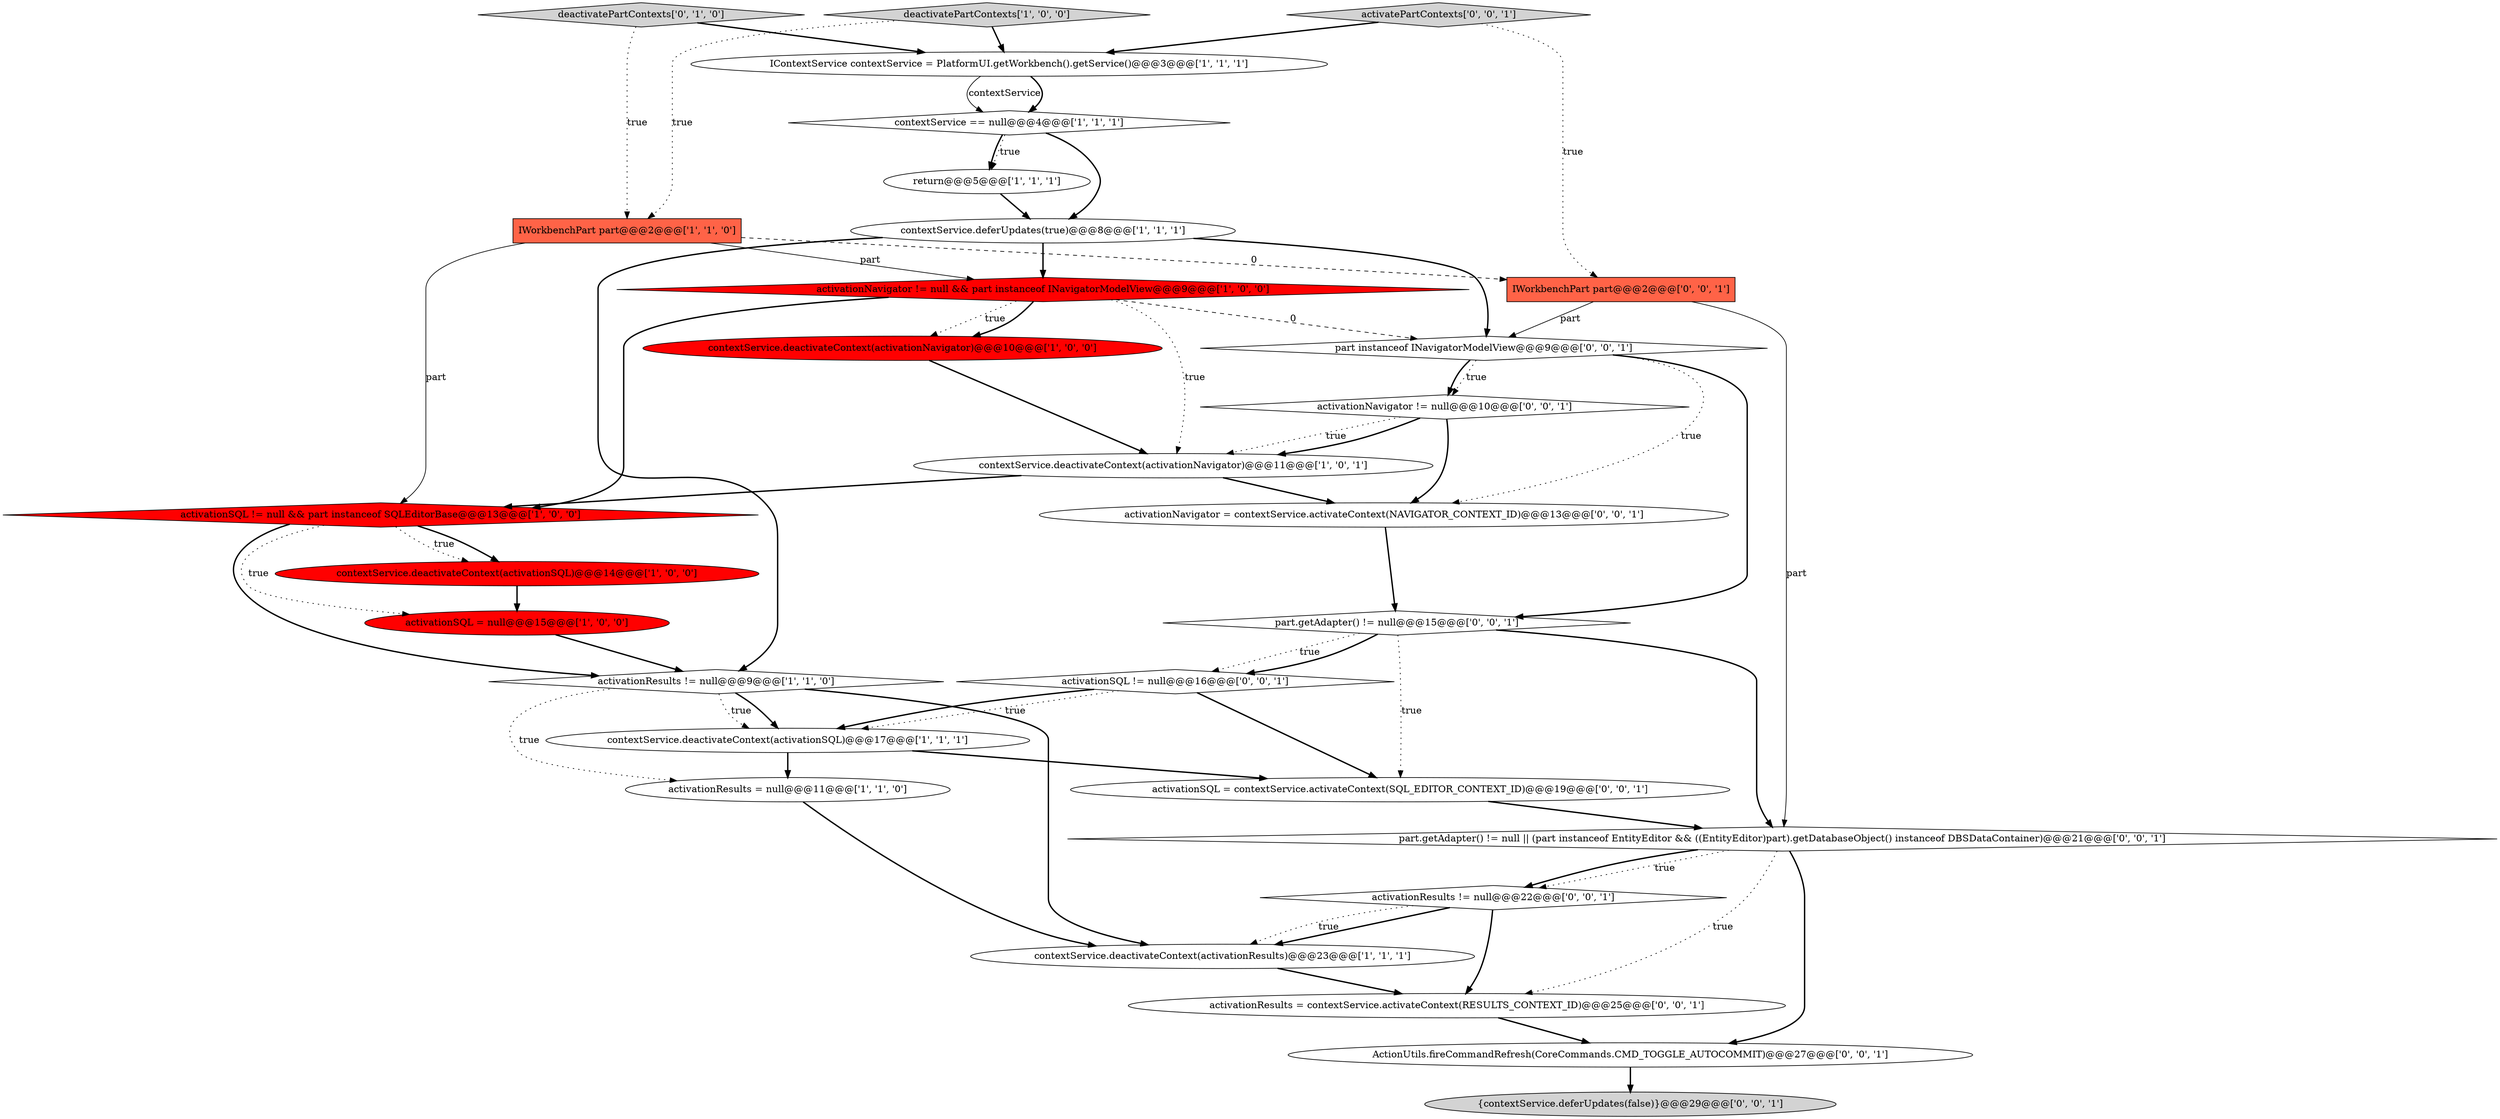 digraph {
28 [style = filled, label = "part.getAdapter() != null || (part instanceof EntityEditor && ((EntityEditor)part).getDatabaseObject() instanceof DBSDataContainer)@@@21@@@['0', '0', '1']", fillcolor = white, shape = diamond image = "AAA0AAABBB3BBB"];
13 [style = filled, label = "activationResults = null@@@11@@@['1', '1', '0']", fillcolor = white, shape = ellipse image = "AAA0AAABBB1BBB"];
2 [style = filled, label = "deactivatePartContexts['1', '0', '0']", fillcolor = lightgray, shape = diamond image = "AAA0AAABBB1BBB"];
18 [style = filled, label = "part.getAdapter() != null@@@15@@@['0', '0', '1']", fillcolor = white, shape = diamond image = "AAA0AAABBB3BBB"];
11 [style = filled, label = "IContextService contextService = PlatformUI.getWorkbench().getService()@@@3@@@['1', '1', '1']", fillcolor = white, shape = ellipse image = "AAA0AAABBB1BBB"];
22 [style = filled, label = "activationNavigator = contextService.activateContext(NAVIGATOR_CONTEXT_ID)@@@13@@@['0', '0', '1']", fillcolor = white, shape = ellipse image = "AAA0AAABBB3BBB"];
10 [style = filled, label = "IWorkbenchPart part@@@2@@@['1', '1', '0']", fillcolor = tomato, shape = box image = "AAA0AAABBB1BBB"];
7 [style = filled, label = "contextService.deferUpdates(true)@@@8@@@['1', '1', '1']", fillcolor = white, shape = ellipse image = "AAA0AAABBB1BBB"];
23 [style = filled, label = "activationSQL = contextService.activateContext(SQL_EDITOR_CONTEXT_ID)@@@19@@@['0', '0', '1']", fillcolor = white, shape = ellipse image = "AAA0AAABBB3BBB"];
8 [style = filled, label = "contextService.deactivateContext(activationNavigator)@@@10@@@['1', '0', '0']", fillcolor = red, shape = ellipse image = "AAA1AAABBB1BBB"];
6 [style = filled, label = "contextService.deactivateContext(activationSQL)@@@14@@@['1', '0', '0']", fillcolor = red, shape = ellipse image = "AAA1AAABBB1BBB"];
14 [style = filled, label = "activationNavigator != null && part instanceof INavigatorModelView@@@9@@@['1', '0', '0']", fillcolor = red, shape = diamond image = "AAA1AAABBB1BBB"];
0 [style = filled, label = "contextService.deactivateContext(activationNavigator)@@@11@@@['1', '0', '1']", fillcolor = white, shape = ellipse image = "AAA0AAABBB1BBB"];
24 [style = filled, label = "{contextService.deferUpdates(false)}@@@29@@@['0', '0', '1']", fillcolor = lightgray, shape = ellipse image = "AAA0AAABBB3BBB"];
29 [style = filled, label = "activationNavigator != null@@@10@@@['0', '0', '1']", fillcolor = white, shape = diamond image = "AAA0AAABBB3BBB"];
12 [style = filled, label = "contextService.deactivateContext(activationResults)@@@23@@@['1', '1', '1']", fillcolor = white, shape = ellipse image = "AAA0AAABBB1BBB"];
16 [style = filled, label = "deactivatePartContexts['0', '1', '0']", fillcolor = lightgray, shape = diamond image = "AAA0AAABBB2BBB"];
5 [style = filled, label = "activationSQL != null && part instanceof SQLEditorBase@@@13@@@['1', '0', '0']", fillcolor = red, shape = diamond image = "AAA1AAABBB1BBB"];
17 [style = filled, label = "activationResults != null@@@22@@@['0', '0', '1']", fillcolor = white, shape = diamond image = "AAA0AAABBB3BBB"];
19 [style = filled, label = "IWorkbenchPart part@@@2@@@['0', '0', '1']", fillcolor = tomato, shape = box image = "AAA0AAABBB3BBB"];
25 [style = filled, label = "activationSQL != null@@@16@@@['0', '0', '1']", fillcolor = white, shape = diamond image = "AAA0AAABBB3BBB"];
27 [style = filled, label = "activatePartContexts['0', '0', '1']", fillcolor = lightgray, shape = diamond image = "AAA0AAABBB3BBB"];
4 [style = filled, label = "return@@@5@@@['1', '1', '1']", fillcolor = white, shape = ellipse image = "AAA0AAABBB1BBB"];
15 [style = filled, label = "contextService.deactivateContext(activationSQL)@@@17@@@['1', '1', '1']", fillcolor = white, shape = ellipse image = "AAA0AAABBB1BBB"];
21 [style = filled, label = "part instanceof INavigatorModelView@@@9@@@['0', '0', '1']", fillcolor = white, shape = diamond image = "AAA0AAABBB3BBB"];
1 [style = filled, label = "activationResults != null@@@9@@@['1', '1', '0']", fillcolor = white, shape = diamond image = "AAA0AAABBB1BBB"];
3 [style = filled, label = "activationSQL = null@@@15@@@['1', '0', '0']", fillcolor = red, shape = ellipse image = "AAA1AAABBB1BBB"];
20 [style = filled, label = "activationResults = contextService.activateContext(RESULTS_CONTEXT_ID)@@@25@@@['0', '0', '1']", fillcolor = white, shape = ellipse image = "AAA0AAABBB3BBB"];
9 [style = filled, label = "contextService == null@@@4@@@['1', '1', '1']", fillcolor = white, shape = diamond image = "AAA0AAABBB1BBB"];
26 [style = filled, label = "ActionUtils.fireCommandRefresh(CoreCommands.CMD_TOGGLE_AUTOCOMMIT)@@@27@@@['0', '0', '1']", fillcolor = white, shape = ellipse image = "AAA0AAABBB3BBB"];
2->10 [style = dotted, label="true"];
29->0 [style = dotted, label="true"];
6->3 [style = bold, label=""];
15->23 [style = bold, label=""];
11->9 [style = solid, label="contextService"];
15->13 [style = bold, label=""];
7->1 [style = bold, label=""];
16->11 [style = bold, label=""];
3->1 [style = bold, label=""];
18->25 [style = dotted, label="true"];
14->0 [style = dotted, label="true"];
25->23 [style = bold, label=""];
20->26 [style = bold, label=""];
28->20 [style = dotted, label="true"];
10->19 [style = dashed, label="0"];
1->15 [style = bold, label=""];
9->4 [style = bold, label=""];
21->29 [style = dotted, label="true"];
29->0 [style = bold, label=""];
10->14 [style = solid, label="part"];
12->20 [style = bold, label=""];
5->6 [style = dotted, label="true"];
28->26 [style = bold, label=""];
21->22 [style = dotted, label="true"];
19->28 [style = solid, label="part"];
5->3 [style = dotted, label="true"];
28->17 [style = dotted, label="true"];
9->7 [style = bold, label=""];
11->9 [style = bold, label=""];
26->24 [style = bold, label=""];
27->19 [style = dotted, label="true"];
16->10 [style = dotted, label="true"];
18->28 [style = bold, label=""];
21->18 [style = bold, label=""];
4->7 [style = bold, label=""];
7->14 [style = bold, label=""];
8->0 [style = bold, label=""];
23->28 [style = bold, label=""];
1->13 [style = dotted, label="true"];
5->1 [style = bold, label=""];
25->15 [style = dotted, label="true"];
22->18 [style = bold, label=""];
17->12 [style = bold, label=""];
13->12 [style = bold, label=""];
21->29 [style = bold, label=""];
5->6 [style = bold, label=""];
27->11 [style = bold, label=""];
17->12 [style = dotted, label="true"];
1->15 [style = dotted, label="true"];
0->22 [style = bold, label=""];
1->12 [style = bold, label=""];
18->25 [style = bold, label=""];
25->15 [style = bold, label=""];
7->21 [style = bold, label=""];
28->17 [style = bold, label=""];
9->4 [style = dotted, label="true"];
14->8 [style = dotted, label="true"];
17->20 [style = bold, label=""];
14->21 [style = dashed, label="0"];
14->8 [style = bold, label=""];
29->22 [style = bold, label=""];
10->5 [style = solid, label="part"];
2->11 [style = bold, label=""];
19->21 [style = solid, label="part"];
0->5 [style = bold, label=""];
14->5 [style = bold, label=""];
18->23 [style = dotted, label="true"];
}
